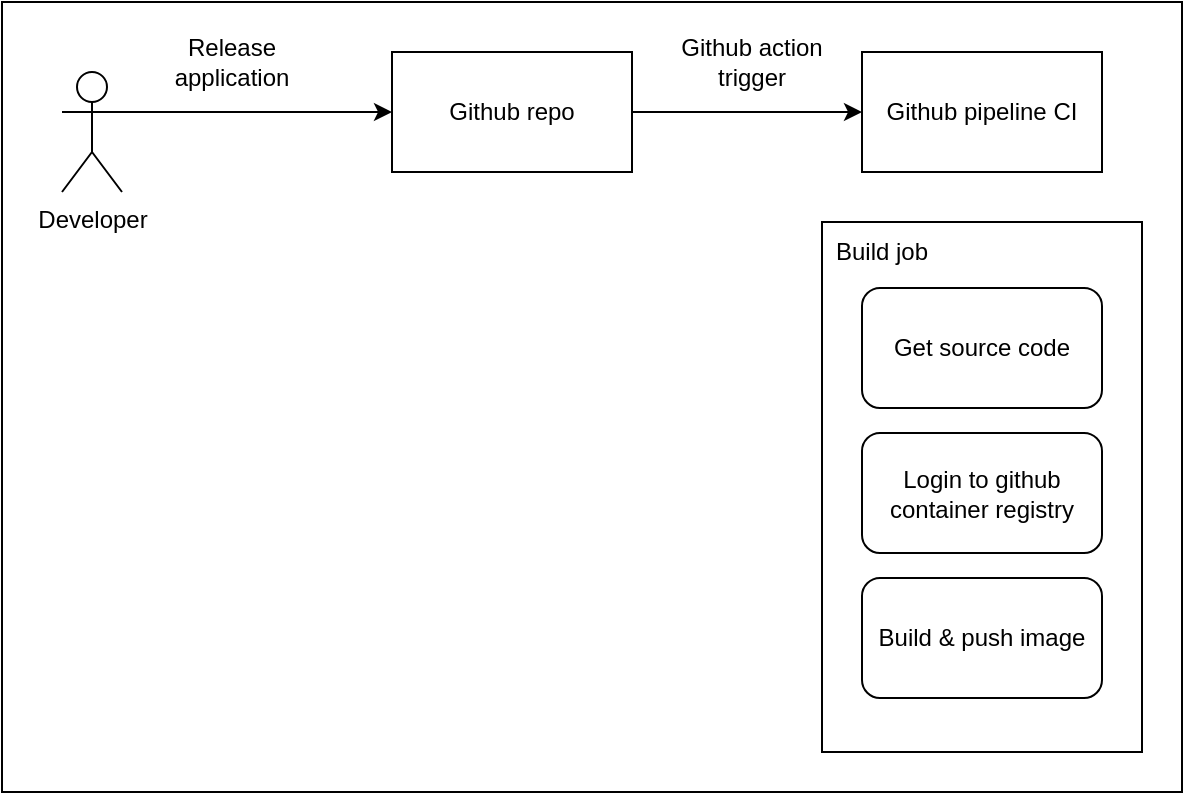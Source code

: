 <mxfile>
    <diagram id="EmW6UGahP8Xj2bmte-Xq" name="Page-1">
        <mxGraphModel dx="1193" dy="522" grid="1" gridSize="10" guides="1" tooltips="1" connect="1" arrows="1" fold="1" page="1" pageScale="1" pageWidth="1600" pageHeight="900" background="none" math="0" shadow="0">
            <root>
                <mxCell id="0"/>
                <mxCell id="1" parent="0"/>
                <mxCell id="33" value="" style="rounded=0;whiteSpace=wrap;html=1;" vertex="1" parent="1">
                    <mxGeometry x="420" y="245" width="590" height="395" as="geometry"/>
                </mxCell>
                <mxCell id="28" value="" style="rounded=0;whiteSpace=wrap;html=1;" vertex="1" parent="1">
                    <mxGeometry x="830" y="355" width="160" height="265" as="geometry"/>
                </mxCell>
                <mxCell id="4" style="edgeStyle=none;html=1;entryX=0;entryY=0.5;entryDx=0;entryDy=0;exitX=1;exitY=0.333;exitDx=0;exitDy=0;exitPerimeter=0;" edge="1" parent="1" source="2" target="3">
                    <mxGeometry relative="1" as="geometry"/>
                </mxCell>
                <mxCell id="2" value="Developer" style="shape=umlActor;verticalLabelPosition=bottom;verticalAlign=top;html=1;outlineConnect=0;" vertex="1" parent="1">
                    <mxGeometry x="450" y="280" width="30" height="60" as="geometry"/>
                </mxCell>
                <mxCell id="7" style="edgeStyle=none;html=1;entryX=0;entryY=0.5;entryDx=0;entryDy=0;" edge="1" parent="1" source="3" target="6">
                    <mxGeometry relative="1" as="geometry"/>
                </mxCell>
                <mxCell id="3" value="Github repo" style="rounded=0;whiteSpace=wrap;html=1;" vertex="1" parent="1">
                    <mxGeometry x="615" y="270" width="120" height="60" as="geometry"/>
                </mxCell>
                <mxCell id="5" value="Release application" style="text;html=1;strokeColor=none;fillColor=none;align=center;verticalAlign=middle;whiteSpace=wrap;rounded=0;" vertex="1" parent="1">
                    <mxGeometry x="500" y="260" width="70" height="30" as="geometry"/>
                </mxCell>
                <mxCell id="6" value="Github pipeline CI" style="rounded=0;whiteSpace=wrap;html=1;" vertex="1" parent="1">
                    <mxGeometry x="850" y="270" width="120" height="60" as="geometry"/>
                </mxCell>
                <mxCell id="8" value="Github action trigger" style="text;html=1;strokeColor=none;fillColor=none;align=center;verticalAlign=middle;whiteSpace=wrap;rounded=0;" vertex="1" parent="1">
                    <mxGeometry x="750" y="260" width="90" height="30" as="geometry"/>
                </mxCell>
                <mxCell id="27" value="Build job" style="text;html=1;strokeColor=none;fillColor=none;align=center;verticalAlign=middle;whiteSpace=wrap;rounded=0;" vertex="1" parent="1">
                    <mxGeometry x="830" y="355" width="60" height="30" as="geometry"/>
                </mxCell>
                <mxCell id="30" value="Login to github container registry" style="rounded=1;whiteSpace=wrap;html=1;" vertex="1" parent="1">
                    <mxGeometry x="850" y="460.5" width="120" height="60" as="geometry"/>
                </mxCell>
                <mxCell id="31" value="Get source code" style="rounded=1;whiteSpace=wrap;html=1;" vertex="1" parent="1">
                    <mxGeometry x="850" y="388" width="120" height="60" as="geometry"/>
                </mxCell>
                <mxCell id="32" value="Build &amp;amp; push image" style="rounded=1;whiteSpace=wrap;html=1;" vertex="1" parent="1">
                    <mxGeometry x="850" y="533" width="120" height="60" as="geometry"/>
                </mxCell>
            </root>
        </mxGraphModel>
    </diagram>
</mxfile>